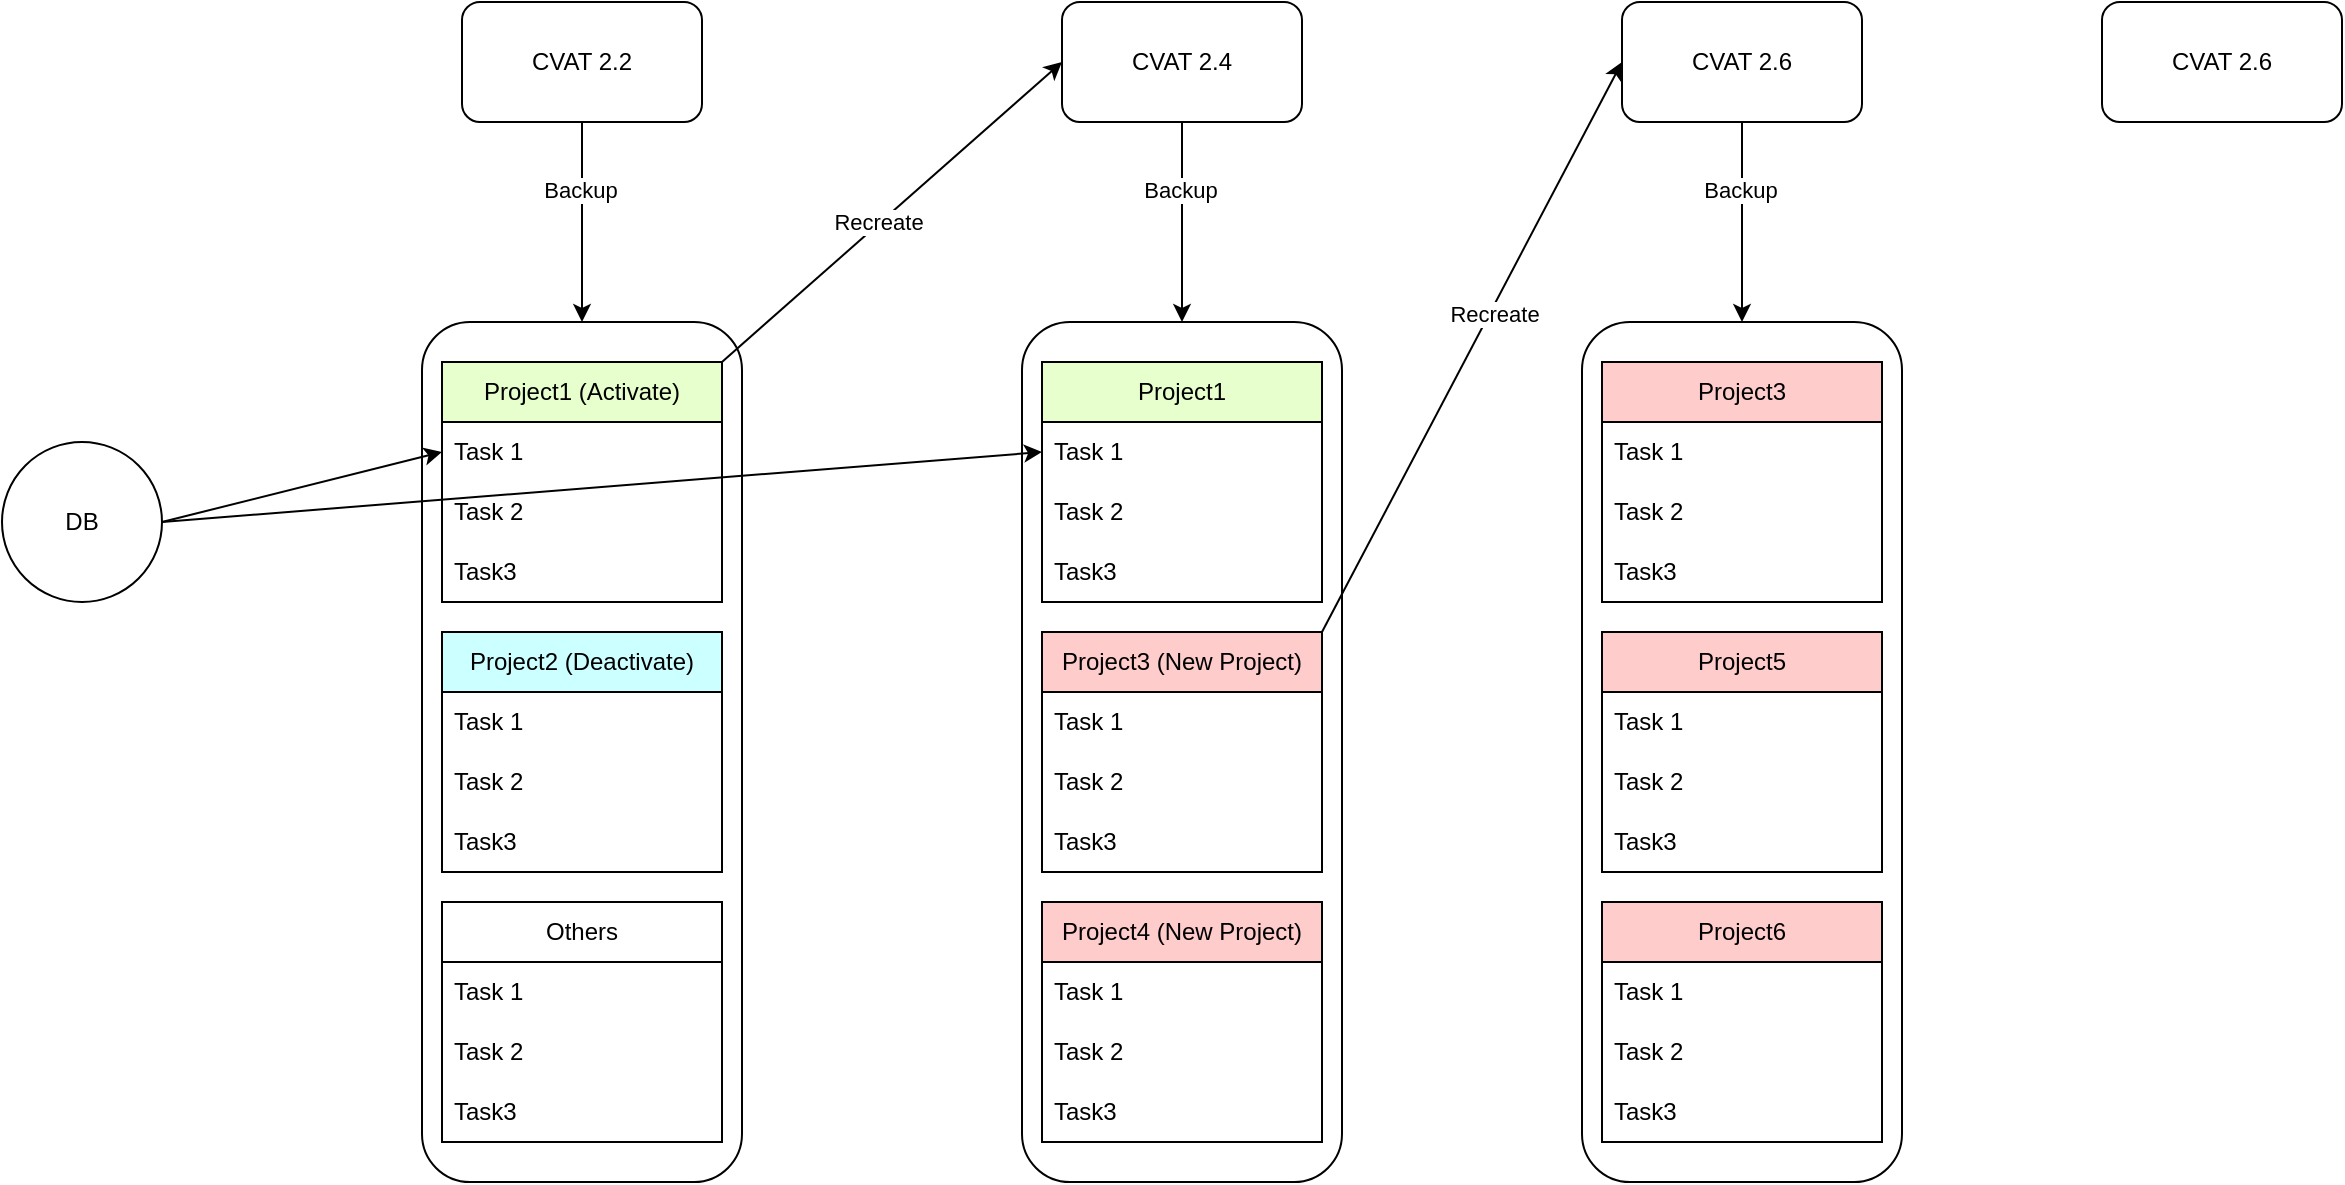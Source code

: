<mxfile version="21.6.5" type="github">
  <diagram name="Page-1" id="kNPuEdnh6KubsLImNy_3">
    <mxGraphModel dx="2213" dy="797" grid="1" gridSize="10" guides="1" tooltips="1" connect="1" arrows="1" fold="1" page="1" pageScale="1" pageWidth="850" pageHeight="1100" math="0" shadow="0">
      <root>
        <mxCell id="0" />
        <mxCell id="1" parent="0" />
        <mxCell id="QylYmnA2Q5zucuHS8ZUh-1" value="CVAT 2.2" style="rounded=1;whiteSpace=wrap;html=1;" vertex="1" parent="1">
          <mxGeometry x="-30" y="170" width="120" height="60" as="geometry" />
        </mxCell>
        <mxCell id="QylYmnA2Q5zucuHS8ZUh-2" value="CVAT 2.4" style="rounded=1;whiteSpace=wrap;html=1;" vertex="1" parent="1">
          <mxGeometry x="270" y="170" width="120" height="60" as="geometry" />
        </mxCell>
        <mxCell id="QylYmnA2Q5zucuHS8ZUh-3" value="CVAT 2.6" style="rounded=1;whiteSpace=wrap;html=1;" vertex="1" parent="1">
          <mxGeometry x="550" y="170" width="120" height="60" as="geometry" />
        </mxCell>
        <mxCell id="QylYmnA2Q5zucuHS8ZUh-4" value="CVAT 2.6" style="rounded=1;whiteSpace=wrap;html=1;" vertex="1" parent="1">
          <mxGeometry x="790" y="170" width="120" height="60" as="geometry" />
        </mxCell>
        <mxCell id="QylYmnA2Q5zucuHS8ZUh-5" value="" style="rounded=1;whiteSpace=wrap;html=1;" vertex="1" parent="1">
          <mxGeometry x="-50" y="330" width="160" height="430" as="geometry" />
        </mxCell>
        <mxCell id="QylYmnA2Q5zucuHS8ZUh-7" value="Project1 (Activate)" style="swimlane;fontStyle=0;childLayout=stackLayout;horizontal=1;startSize=30;horizontalStack=0;resizeParent=1;resizeParentMax=0;resizeLast=0;collapsible=1;marginBottom=0;whiteSpace=wrap;html=1;fillColor=#E6FFCC;" vertex="1" parent="1">
          <mxGeometry x="-40" y="350" width="140" height="120" as="geometry" />
        </mxCell>
        <mxCell id="QylYmnA2Q5zucuHS8ZUh-8" value="Task 1" style="text;strokeColor=none;fillColor=none;align=left;verticalAlign=middle;spacingLeft=4;spacingRight=4;overflow=hidden;points=[[0,0.5],[1,0.5]];portConstraint=eastwest;rotatable=0;whiteSpace=wrap;html=1;" vertex="1" parent="QylYmnA2Q5zucuHS8ZUh-7">
          <mxGeometry y="30" width="140" height="30" as="geometry" />
        </mxCell>
        <mxCell id="QylYmnA2Q5zucuHS8ZUh-9" value="Task 2" style="text;strokeColor=none;fillColor=none;align=left;verticalAlign=middle;spacingLeft=4;spacingRight=4;overflow=hidden;points=[[0,0.5],[1,0.5]];portConstraint=eastwest;rotatable=0;whiteSpace=wrap;html=1;" vertex="1" parent="QylYmnA2Q5zucuHS8ZUh-7">
          <mxGeometry y="60" width="140" height="30" as="geometry" />
        </mxCell>
        <mxCell id="QylYmnA2Q5zucuHS8ZUh-10" value="Task3" style="text;strokeColor=none;fillColor=none;align=left;verticalAlign=middle;spacingLeft=4;spacingRight=4;overflow=hidden;points=[[0,0.5],[1,0.5]];portConstraint=eastwest;rotatable=0;whiteSpace=wrap;html=1;" vertex="1" parent="QylYmnA2Q5zucuHS8ZUh-7">
          <mxGeometry y="90" width="140" height="30" as="geometry" />
        </mxCell>
        <mxCell id="QylYmnA2Q5zucuHS8ZUh-11" value="Project2 (Deactivate)" style="swimlane;fontStyle=0;childLayout=stackLayout;horizontal=1;startSize=30;horizontalStack=0;resizeParent=1;resizeParentMax=0;resizeLast=0;collapsible=1;marginBottom=0;whiteSpace=wrap;html=1;fillColor=#CCFFFF;" vertex="1" parent="1">
          <mxGeometry x="-40" y="485" width="140" height="120" as="geometry" />
        </mxCell>
        <mxCell id="QylYmnA2Q5zucuHS8ZUh-12" value="Task 1" style="text;strokeColor=none;fillColor=none;align=left;verticalAlign=middle;spacingLeft=4;spacingRight=4;overflow=hidden;points=[[0,0.5],[1,0.5]];portConstraint=eastwest;rotatable=0;whiteSpace=wrap;html=1;" vertex="1" parent="QylYmnA2Q5zucuHS8ZUh-11">
          <mxGeometry y="30" width="140" height="30" as="geometry" />
        </mxCell>
        <mxCell id="QylYmnA2Q5zucuHS8ZUh-13" value="Task 2" style="text;strokeColor=none;fillColor=none;align=left;verticalAlign=middle;spacingLeft=4;spacingRight=4;overflow=hidden;points=[[0,0.5],[1,0.5]];portConstraint=eastwest;rotatable=0;whiteSpace=wrap;html=1;" vertex="1" parent="QylYmnA2Q5zucuHS8ZUh-11">
          <mxGeometry y="60" width="140" height="30" as="geometry" />
        </mxCell>
        <mxCell id="QylYmnA2Q5zucuHS8ZUh-14" value="Task3" style="text;strokeColor=none;fillColor=none;align=left;verticalAlign=middle;spacingLeft=4;spacingRight=4;overflow=hidden;points=[[0,0.5],[1,0.5]];portConstraint=eastwest;rotatable=0;whiteSpace=wrap;html=1;" vertex="1" parent="QylYmnA2Q5zucuHS8ZUh-11">
          <mxGeometry y="90" width="140" height="30" as="geometry" />
        </mxCell>
        <mxCell id="QylYmnA2Q5zucuHS8ZUh-15" value="Others" style="swimlane;fontStyle=0;childLayout=stackLayout;horizontal=1;startSize=30;horizontalStack=0;resizeParent=1;resizeParentMax=0;resizeLast=0;collapsible=1;marginBottom=0;whiteSpace=wrap;html=1;" vertex="1" parent="1">
          <mxGeometry x="-40" y="620" width="140" height="120" as="geometry" />
        </mxCell>
        <mxCell id="QylYmnA2Q5zucuHS8ZUh-16" value="Task 1" style="text;strokeColor=none;fillColor=none;align=left;verticalAlign=middle;spacingLeft=4;spacingRight=4;overflow=hidden;points=[[0,0.5],[1,0.5]];portConstraint=eastwest;rotatable=0;whiteSpace=wrap;html=1;" vertex="1" parent="QylYmnA2Q5zucuHS8ZUh-15">
          <mxGeometry y="30" width="140" height="30" as="geometry" />
        </mxCell>
        <mxCell id="QylYmnA2Q5zucuHS8ZUh-17" value="Task 2" style="text;strokeColor=none;fillColor=none;align=left;verticalAlign=middle;spacingLeft=4;spacingRight=4;overflow=hidden;points=[[0,0.5],[1,0.5]];portConstraint=eastwest;rotatable=0;whiteSpace=wrap;html=1;" vertex="1" parent="QylYmnA2Q5zucuHS8ZUh-15">
          <mxGeometry y="60" width="140" height="30" as="geometry" />
        </mxCell>
        <mxCell id="QylYmnA2Q5zucuHS8ZUh-18" value="Task3" style="text;strokeColor=none;fillColor=none;align=left;verticalAlign=middle;spacingLeft=4;spacingRight=4;overflow=hidden;points=[[0,0.5],[1,0.5]];portConstraint=eastwest;rotatable=0;whiteSpace=wrap;html=1;" vertex="1" parent="QylYmnA2Q5zucuHS8ZUh-15">
          <mxGeometry y="90" width="140" height="30" as="geometry" />
        </mxCell>
        <mxCell id="QylYmnA2Q5zucuHS8ZUh-19" value="" style="rounded=1;whiteSpace=wrap;html=1;" vertex="1" parent="1">
          <mxGeometry x="250" y="330" width="160" height="430" as="geometry" />
        </mxCell>
        <mxCell id="QylYmnA2Q5zucuHS8ZUh-20" value="Project1" style="swimlane;fontStyle=0;childLayout=stackLayout;horizontal=1;startSize=30;horizontalStack=0;resizeParent=1;resizeParentMax=0;resizeLast=0;collapsible=1;marginBottom=0;whiteSpace=wrap;html=1;fillColor=#E6FFCC;" vertex="1" parent="1">
          <mxGeometry x="260" y="350" width="140" height="120" as="geometry" />
        </mxCell>
        <mxCell id="QylYmnA2Q5zucuHS8ZUh-21" value="Task 1" style="text;strokeColor=none;fillColor=none;align=left;verticalAlign=middle;spacingLeft=4;spacingRight=4;overflow=hidden;points=[[0,0.5],[1,0.5]];portConstraint=eastwest;rotatable=0;whiteSpace=wrap;html=1;" vertex="1" parent="QylYmnA2Q5zucuHS8ZUh-20">
          <mxGeometry y="30" width="140" height="30" as="geometry" />
        </mxCell>
        <mxCell id="QylYmnA2Q5zucuHS8ZUh-22" value="Task 2" style="text;strokeColor=none;fillColor=none;align=left;verticalAlign=middle;spacingLeft=4;spacingRight=4;overflow=hidden;points=[[0,0.5],[1,0.5]];portConstraint=eastwest;rotatable=0;whiteSpace=wrap;html=1;" vertex="1" parent="QylYmnA2Q5zucuHS8ZUh-20">
          <mxGeometry y="60" width="140" height="30" as="geometry" />
        </mxCell>
        <mxCell id="QylYmnA2Q5zucuHS8ZUh-23" value="Task3" style="text;strokeColor=none;fillColor=none;align=left;verticalAlign=middle;spacingLeft=4;spacingRight=4;overflow=hidden;points=[[0,0.5],[1,0.5]];portConstraint=eastwest;rotatable=0;whiteSpace=wrap;html=1;" vertex="1" parent="QylYmnA2Q5zucuHS8ZUh-20">
          <mxGeometry y="90" width="140" height="30" as="geometry" />
        </mxCell>
        <mxCell id="QylYmnA2Q5zucuHS8ZUh-24" value="Project3 (New Project)" style="swimlane;fontStyle=0;childLayout=stackLayout;horizontal=1;startSize=30;horizontalStack=0;resizeParent=1;resizeParentMax=0;resizeLast=0;collapsible=1;marginBottom=0;whiteSpace=wrap;html=1;fillColor=#FFCCCC;" vertex="1" parent="1">
          <mxGeometry x="260" y="485" width="140" height="120" as="geometry" />
        </mxCell>
        <mxCell id="QylYmnA2Q5zucuHS8ZUh-25" value="Task 1" style="text;strokeColor=none;fillColor=none;align=left;verticalAlign=middle;spacingLeft=4;spacingRight=4;overflow=hidden;points=[[0,0.5],[1,0.5]];portConstraint=eastwest;rotatable=0;whiteSpace=wrap;html=1;" vertex="1" parent="QylYmnA2Q5zucuHS8ZUh-24">
          <mxGeometry y="30" width="140" height="30" as="geometry" />
        </mxCell>
        <mxCell id="QylYmnA2Q5zucuHS8ZUh-26" value="Task 2" style="text;strokeColor=none;fillColor=none;align=left;verticalAlign=middle;spacingLeft=4;spacingRight=4;overflow=hidden;points=[[0,0.5],[1,0.5]];portConstraint=eastwest;rotatable=0;whiteSpace=wrap;html=1;" vertex="1" parent="QylYmnA2Q5zucuHS8ZUh-24">
          <mxGeometry y="60" width="140" height="30" as="geometry" />
        </mxCell>
        <mxCell id="QylYmnA2Q5zucuHS8ZUh-27" value="Task3" style="text;strokeColor=none;fillColor=none;align=left;verticalAlign=middle;spacingLeft=4;spacingRight=4;overflow=hidden;points=[[0,0.5],[1,0.5]];portConstraint=eastwest;rotatable=0;whiteSpace=wrap;html=1;" vertex="1" parent="QylYmnA2Q5zucuHS8ZUh-24">
          <mxGeometry y="90" width="140" height="30" as="geometry" />
        </mxCell>
        <mxCell id="QylYmnA2Q5zucuHS8ZUh-28" value="DB" style="ellipse;whiteSpace=wrap;html=1;aspect=fixed;" vertex="1" parent="1">
          <mxGeometry x="-260" y="390" width="80" height="80" as="geometry" />
        </mxCell>
        <mxCell id="QylYmnA2Q5zucuHS8ZUh-29" value="" style="endArrow=classic;html=1;rounded=0;exitX=1;exitY=0.5;exitDx=0;exitDy=0;entryX=0;entryY=0.5;entryDx=0;entryDy=0;" edge="1" parent="1" source="QylYmnA2Q5zucuHS8ZUh-28" target="QylYmnA2Q5zucuHS8ZUh-8">
          <mxGeometry width="50" height="50" relative="1" as="geometry">
            <mxPoint x="200" y="520" as="sourcePoint" />
            <mxPoint x="250" y="470" as="targetPoint" />
          </mxGeometry>
        </mxCell>
        <mxCell id="QylYmnA2Q5zucuHS8ZUh-30" value="" style="endArrow=classic;html=1;rounded=0;entryX=0;entryY=0.5;entryDx=0;entryDy=0;exitX=1;exitY=0.5;exitDx=0;exitDy=0;" edge="1" parent="1" source="QylYmnA2Q5zucuHS8ZUh-28" target="QylYmnA2Q5zucuHS8ZUh-21">
          <mxGeometry width="50" height="50" relative="1" as="geometry">
            <mxPoint x="-140" y="500" as="sourcePoint" />
            <mxPoint x="250" y="470" as="targetPoint" />
          </mxGeometry>
        </mxCell>
        <mxCell id="QylYmnA2Q5zucuHS8ZUh-31" value="" style="endArrow=classic;html=1;rounded=0;exitX=1;exitY=0;exitDx=0;exitDy=0;entryX=0;entryY=0.5;entryDx=0;entryDy=0;" edge="1" parent="1" source="QylYmnA2Q5zucuHS8ZUh-7" target="QylYmnA2Q5zucuHS8ZUh-2">
          <mxGeometry width="50" height="50" relative="1" as="geometry">
            <mxPoint x="210" y="520" as="sourcePoint" />
            <mxPoint x="260" y="470" as="targetPoint" />
          </mxGeometry>
        </mxCell>
        <mxCell id="QylYmnA2Q5zucuHS8ZUh-32" value="Recreate" style="edgeLabel;html=1;align=center;verticalAlign=middle;resizable=0;points=[];" vertex="1" connectable="0" parent="QylYmnA2Q5zucuHS8ZUh-31">
          <mxGeometry x="-0.075" y="1" relative="1" as="geometry">
            <mxPoint as="offset" />
          </mxGeometry>
        </mxCell>
        <mxCell id="QylYmnA2Q5zucuHS8ZUh-33" value="" style="endArrow=classic;html=1;rounded=0;exitX=0.5;exitY=1;exitDx=0;exitDy=0;entryX=0.5;entryY=0;entryDx=0;entryDy=0;" edge="1" parent="1" source="QylYmnA2Q5zucuHS8ZUh-1" target="QylYmnA2Q5zucuHS8ZUh-5">
          <mxGeometry width="50" height="50" relative="1" as="geometry">
            <mxPoint x="210" y="360" as="sourcePoint" />
            <mxPoint x="260" y="310" as="targetPoint" />
          </mxGeometry>
        </mxCell>
        <mxCell id="QylYmnA2Q5zucuHS8ZUh-34" value="Backup" style="edgeLabel;html=1;align=center;verticalAlign=middle;resizable=0;points=[];" vertex="1" connectable="0" parent="QylYmnA2Q5zucuHS8ZUh-33">
          <mxGeometry x="-0.32" y="-1" relative="1" as="geometry">
            <mxPoint as="offset" />
          </mxGeometry>
        </mxCell>
        <mxCell id="QylYmnA2Q5zucuHS8ZUh-35" value="" style="endArrow=classic;html=1;rounded=0;exitX=0.5;exitY=1;exitDx=0;exitDy=0;entryX=0.5;entryY=0;entryDx=0;entryDy=0;" edge="1" parent="1" source="QylYmnA2Q5zucuHS8ZUh-2" target="QylYmnA2Q5zucuHS8ZUh-19">
          <mxGeometry width="50" height="50" relative="1" as="geometry">
            <mxPoint x="40" y="240" as="sourcePoint" />
            <mxPoint x="40" y="340" as="targetPoint" />
          </mxGeometry>
        </mxCell>
        <mxCell id="QylYmnA2Q5zucuHS8ZUh-36" value="Backup" style="edgeLabel;html=1;align=center;verticalAlign=middle;resizable=0;points=[];" vertex="1" connectable="0" parent="QylYmnA2Q5zucuHS8ZUh-35">
          <mxGeometry x="-0.32" y="-1" relative="1" as="geometry">
            <mxPoint as="offset" />
          </mxGeometry>
        </mxCell>
        <mxCell id="QylYmnA2Q5zucuHS8ZUh-37" value="Project4 (New Project)" style="swimlane;fontStyle=0;childLayout=stackLayout;horizontal=1;startSize=30;horizontalStack=0;resizeParent=1;resizeParentMax=0;resizeLast=0;collapsible=1;marginBottom=0;whiteSpace=wrap;html=1;fillColor=#FFCCCC;" vertex="1" parent="1">
          <mxGeometry x="260" y="620" width="140" height="120" as="geometry" />
        </mxCell>
        <mxCell id="QylYmnA2Q5zucuHS8ZUh-38" value="Task 1" style="text;strokeColor=none;fillColor=none;align=left;verticalAlign=middle;spacingLeft=4;spacingRight=4;overflow=hidden;points=[[0,0.5],[1,0.5]];portConstraint=eastwest;rotatable=0;whiteSpace=wrap;html=1;" vertex="1" parent="QylYmnA2Q5zucuHS8ZUh-37">
          <mxGeometry y="30" width="140" height="30" as="geometry" />
        </mxCell>
        <mxCell id="QylYmnA2Q5zucuHS8ZUh-39" value="Task 2" style="text;strokeColor=none;fillColor=none;align=left;verticalAlign=middle;spacingLeft=4;spacingRight=4;overflow=hidden;points=[[0,0.5],[1,0.5]];portConstraint=eastwest;rotatable=0;whiteSpace=wrap;html=1;" vertex="1" parent="QylYmnA2Q5zucuHS8ZUh-37">
          <mxGeometry y="60" width="140" height="30" as="geometry" />
        </mxCell>
        <mxCell id="QylYmnA2Q5zucuHS8ZUh-40" value="Task3" style="text;strokeColor=none;fillColor=none;align=left;verticalAlign=middle;spacingLeft=4;spacingRight=4;overflow=hidden;points=[[0,0.5],[1,0.5]];portConstraint=eastwest;rotatable=0;whiteSpace=wrap;html=1;" vertex="1" parent="QylYmnA2Q5zucuHS8ZUh-37">
          <mxGeometry y="90" width="140" height="30" as="geometry" />
        </mxCell>
        <mxCell id="QylYmnA2Q5zucuHS8ZUh-41" value="" style="endArrow=classic;html=1;rounded=0;exitX=0.5;exitY=1;exitDx=0;exitDy=0;entryX=0.5;entryY=0;entryDx=0;entryDy=0;" edge="1" parent="1" source="QylYmnA2Q5zucuHS8ZUh-3" target="QylYmnA2Q5zucuHS8ZUh-43">
          <mxGeometry width="50" height="50" relative="1" as="geometry">
            <mxPoint x="340" y="240" as="sourcePoint" />
            <mxPoint x="590" y="330" as="targetPoint" />
          </mxGeometry>
        </mxCell>
        <mxCell id="QylYmnA2Q5zucuHS8ZUh-42" value="Backup" style="edgeLabel;html=1;align=center;verticalAlign=middle;resizable=0;points=[];" vertex="1" connectable="0" parent="QylYmnA2Q5zucuHS8ZUh-41">
          <mxGeometry x="-0.32" y="-1" relative="1" as="geometry">
            <mxPoint as="offset" />
          </mxGeometry>
        </mxCell>
        <mxCell id="QylYmnA2Q5zucuHS8ZUh-43" value="" style="rounded=1;whiteSpace=wrap;html=1;" vertex="1" parent="1">
          <mxGeometry x="530" y="330" width="160" height="430" as="geometry" />
        </mxCell>
        <mxCell id="QylYmnA2Q5zucuHS8ZUh-44" value="" style="endArrow=classic;html=1;rounded=0;entryX=0;entryY=0.5;entryDx=0;entryDy=0;exitX=1;exitY=0;exitDx=0;exitDy=0;" edge="1" parent="1" source="QylYmnA2Q5zucuHS8ZUh-24" target="QylYmnA2Q5zucuHS8ZUh-3">
          <mxGeometry width="50" height="50" relative="1" as="geometry">
            <mxPoint x="340" y="530" as="sourcePoint" />
            <mxPoint x="510" y="270" as="targetPoint" />
          </mxGeometry>
        </mxCell>
        <mxCell id="QylYmnA2Q5zucuHS8ZUh-45" value="Recreate" style="edgeLabel;html=1;align=center;verticalAlign=middle;resizable=0;points=[];" vertex="1" connectable="0" parent="QylYmnA2Q5zucuHS8ZUh-44">
          <mxGeometry x="0.122" y="-2" relative="1" as="geometry">
            <mxPoint as="offset" />
          </mxGeometry>
        </mxCell>
        <mxCell id="QylYmnA2Q5zucuHS8ZUh-46" value="Project3" style="swimlane;fontStyle=0;childLayout=stackLayout;horizontal=1;startSize=30;horizontalStack=0;resizeParent=1;resizeParentMax=0;resizeLast=0;collapsible=1;marginBottom=0;whiteSpace=wrap;html=1;fillColor=#FFCCCC;" vertex="1" parent="1">
          <mxGeometry x="540" y="350" width="140" height="120" as="geometry" />
        </mxCell>
        <mxCell id="QylYmnA2Q5zucuHS8ZUh-47" value="Task 1" style="text;strokeColor=none;fillColor=none;align=left;verticalAlign=middle;spacingLeft=4;spacingRight=4;overflow=hidden;points=[[0,0.5],[1,0.5]];portConstraint=eastwest;rotatable=0;whiteSpace=wrap;html=1;" vertex="1" parent="QylYmnA2Q5zucuHS8ZUh-46">
          <mxGeometry y="30" width="140" height="30" as="geometry" />
        </mxCell>
        <mxCell id="QylYmnA2Q5zucuHS8ZUh-48" value="Task 2" style="text;strokeColor=none;fillColor=none;align=left;verticalAlign=middle;spacingLeft=4;spacingRight=4;overflow=hidden;points=[[0,0.5],[1,0.5]];portConstraint=eastwest;rotatable=0;whiteSpace=wrap;html=1;" vertex="1" parent="QylYmnA2Q5zucuHS8ZUh-46">
          <mxGeometry y="60" width="140" height="30" as="geometry" />
        </mxCell>
        <mxCell id="QylYmnA2Q5zucuHS8ZUh-49" value="Task3" style="text;strokeColor=none;fillColor=none;align=left;verticalAlign=middle;spacingLeft=4;spacingRight=4;overflow=hidden;points=[[0,0.5],[1,0.5]];portConstraint=eastwest;rotatable=0;whiteSpace=wrap;html=1;" vertex="1" parent="QylYmnA2Q5zucuHS8ZUh-46">
          <mxGeometry y="90" width="140" height="30" as="geometry" />
        </mxCell>
        <mxCell id="QylYmnA2Q5zucuHS8ZUh-50" value="Project5" style="swimlane;fontStyle=0;childLayout=stackLayout;horizontal=1;startSize=30;horizontalStack=0;resizeParent=1;resizeParentMax=0;resizeLast=0;collapsible=1;marginBottom=0;whiteSpace=wrap;html=1;fillColor=#FFCCCC;" vertex="1" parent="1">
          <mxGeometry x="540" y="485" width="140" height="120" as="geometry" />
        </mxCell>
        <mxCell id="QylYmnA2Q5zucuHS8ZUh-51" value="Task 1" style="text;strokeColor=none;fillColor=none;align=left;verticalAlign=middle;spacingLeft=4;spacingRight=4;overflow=hidden;points=[[0,0.5],[1,0.5]];portConstraint=eastwest;rotatable=0;whiteSpace=wrap;html=1;" vertex="1" parent="QylYmnA2Q5zucuHS8ZUh-50">
          <mxGeometry y="30" width="140" height="30" as="geometry" />
        </mxCell>
        <mxCell id="QylYmnA2Q5zucuHS8ZUh-52" value="Task 2" style="text;strokeColor=none;fillColor=none;align=left;verticalAlign=middle;spacingLeft=4;spacingRight=4;overflow=hidden;points=[[0,0.5],[1,0.5]];portConstraint=eastwest;rotatable=0;whiteSpace=wrap;html=1;" vertex="1" parent="QylYmnA2Q5zucuHS8ZUh-50">
          <mxGeometry y="60" width="140" height="30" as="geometry" />
        </mxCell>
        <mxCell id="QylYmnA2Q5zucuHS8ZUh-53" value="Task3" style="text;strokeColor=none;fillColor=none;align=left;verticalAlign=middle;spacingLeft=4;spacingRight=4;overflow=hidden;points=[[0,0.5],[1,0.5]];portConstraint=eastwest;rotatable=0;whiteSpace=wrap;html=1;" vertex="1" parent="QylYmnA2Q5zucuHS8ZUh-50">
          <mxGeometry y="90" width="140" height="30" as="geometry" />
        </mxCell>
        <mxCell id="QylYmnA2Q5zucuHS8ZUh-54" value="Project6" style="swimlane;fontStyle=0;childLayout=stackLayout;horizontal=1;startSize=30;horizontalStack=0;resizeParent=1;resizeParentMax=0;resizeLast=0;collapsible=1;marginBottom=0;whiteSpace=wrap;html=1;fillColor=#FFCCCC;" vertex="1" parent="1">
          <mxGeometry x="540" y="620" width="140" height="120" as="geometry" />
        </mxCell>
        <mxCell id="QylYmnA2Q5zucuHS8ZUh-55" value="Task 1" style="text;strokeColor=none;fillColor=none;align=left;verticalAlign=middle;spacingLeft=4;spacingRight=4;overflow=hidden;points=[[0,0.5],[1,0.5]];portConstraint=eastwest;rotatable=0;whiteSpace=wrap;html=1;" vertex="1" parent="QylYmnA2Q5zucuHS8ZUh-54">
          <mxGeometry y="30" width="140" height="30" as="geometry" />
        </mxCell>
        <mxCell id="QylYmnA2Q5zucuHS8ZUh-56" value="Task 2" style="text;strokeColor=none;fillColor=none;align=left;verticalAlign=middle;spacingLeft=4;spacingRight=4;overflow=hidden;points=[[0,0.5],[1,0.5]];portConstraint=eastwest;rotatable=0;whiteSpace=wrap;html=1;" vertex="1" parent="QylYmnA2Q5zucuHS8ZUh-54">
          <mxGeometry y="60" width="140" height="30" as="geometry" />
        </mxCell>
        <mxCell id="QylYmnA2Q5zucuHS8ZUh-57" value="Task3" style="text;strokeColor=none;fillColor=none;align=left;verticalAlign=middle;spacingLeft=4;spacingRight=4;overflow=hidden;points=[[0,0.5],[1,0.5]];portConstraint=eastwest;rotatable=0;whiteSpace=wrap;html=1;" vertex="1" parent="QylYmnA2Q5zucuHS8ZUh-54">
          <mxGeometry y="90" width="140" height="30" as="geometry" />
        </mxCell>
      </root>
    </mxGraphModel>
  </diagram>
</mxfile>
